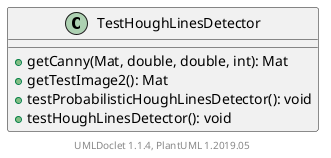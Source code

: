 @startuml

    class TestHoughLinesDetector [[TestHoughLinesDetector.html]] {
        +getCanny(Mat, double, double, int): Mat
        +getTestImage2(): Mat
        +testProbabilisticHoughLinesDetector(): void
        +testHoughLinesDetector(): void
    }


    center footer UMLDoclet 1.1.4, PlantUML 1.2019.05
@enduml
